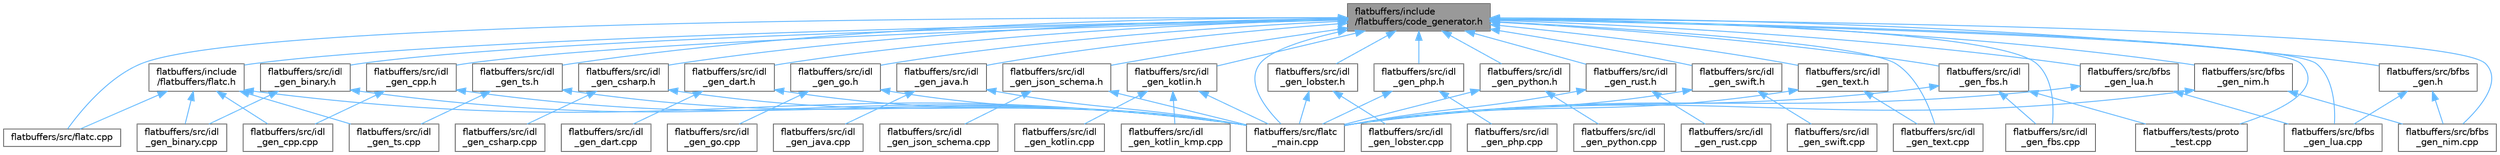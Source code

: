 digraph "flatbuffers/include/flatbuffers/code_generator.h"
{
 // LATEX_PDF_SIZE
  bgcolor="transparent";
  edge [fontname=Helvetica,fontsize=10,labelfontname=Helvetica,labelfontsize=10];
  node [fontname=Helvetica,fontsize=10,shape=box,height=0.2,width=0.4];
  Node1 [id="Node000001",label="flatbuffers/include\l/flatbuffers/code_generator.h",height=0.2,width=0.4,color="gray40", fillcolor="grey60", style="filled", fontcolor="black",tooltip=" "];
  Node1 -> Node2 [id="edge73_Node000001_Node000002",dir="back",color="steelblue1",style="solid",tooltip=" "];
  Node2 [id="Node000002",label="flatbuffers/include\l/flatbuffers/flatc.h",height=0.2,width=0.4,color="grey40", fillcolor="white", style="filled",URL="$flatc_8h.html",tooltip=" "];
  Node2 -> Node3 [id="edge74_Node000002_Node000003",dir="back",color="steelblue1",style="solid",tooltip=" "];
  Node3 [id="Node000003",label="flatbuffers/src/flatc.cpp",height=0.2,width=0.4,color="grey40", fillcolor="white", style="filled",URL="$flatc_8cpp.html",tooltip=" "];
  Node2 -> Node4 [id="edge75_Node000002_Node000004",dir="back",color="steelblue1",style="solid",tooltip=" "];
  Node4 [id="Node000004",label="flatbuffers/src/flatc\l_main.cpp",height=0.2,width=0.4,color="grey40", fillcolor="white", style="filled",URL="$flatc__main_8cpp.html",tooltip=" "];
  Node2 -> Node5 [id="edge76_Node000002_Node000005",dir="back",color="steelblue1",style="solid",tooltip=" "];
  Node5 [id="Node000005",label="flatbuffers/src/idl\l_gen_binary.cpp",height=0.2,width=0.4,color="grey40", fillcolor="white", style="filled",URL="$idl__gen__binary_8cpp.html",tooltip=" "];
  Node2 -> Node6 [id="edge77_Node000002_Node000006",dir="back",color="steelblue1",style="solid",tooltip=" "];
  Node6 [id="Node000006",label="flatbuffers/src/idl\l_gen_cpp.cpp",height=0.2,width=0.4,color="grey40", fillcolor="white", style="filled",URL="$idl__gen__cpp_8cpp.html",tooltip=" "];
  Node2 -> Node7 [id="edge78_Node000002_Node000007",dir="back",color="steelblue1",style="solid",tooltip=" "];
  Node7 [id="Node000007",label="flatbuffers/src/idl\l_gen_ts.cpp",height=0.2,width=0.4,color="grey40", fillcolor="white", style="filled",URL="$idl__gen__ts_8cpp.html",tooltip=" "];
  Node1 -> Node8 [id="edge79_Node000001_Node000008",dir="back",color="steelblue1",style="solid",tooltip=" "];
  Node8 [id="Node000008",label="flatbuffers/src/bfbs\l_gen.h",height=0.2,width=0.4,color="grey40", fillcolor="white", style="filled",URL="$bfbs__gen_8h.html",tooltip=" "];
  Node8 -> Node9 [id="edge80_Node000008_Node000009",dir="back",color="steelblue1",style="solid",tooltip=" "];
  Node9 [id="Node000009",label="flatbuffers/src/bfbs\l_gen_lua.cpp",height=0.2,width=0.4,color="grey40", fillcolor="white", style="filled",URL="$bfbs__gen__lua_8cpp.html",tooltip=" "];
  Node8 -> Node10 [id="edge81_Node000008_Node000010",dir="back",color="steelblue1",style="solid",tooltip=" "];
  Node10 [id="Node000010",label="flatbuffers/src/bfbs\l_gen_nim.cpp",height=0.2,width=0.4,color="grey40", fillcolor="white", style="filled",URL="$bfbs__gen__nim_8cpp.html",tooltip=" "];
  Node1 -> Node9 [id="edge82_Node000001_Node000009",dir="back",color="steelblue1",style="solid",tooltip=" "];
  Node1 -> Node11 [id="edge83_Node000001_Node000011",dir="back",color="steelblue1",style="solid",tooltip=" "];
  Node11 [id="Node000011",label="flatbuffers/src/bfbs\l_gen_lua.h",height=0.2,width=0.4,color="grey40", fillcolor="white", style="filled",URL="$bfbs__gen__lua_8h.html",tooltip=" "];
  Node11 -> Node9 [id="edge84_Node000011_Node000009",dir="back",color="steelblue1",style="solid",tooltip=" "];
  Node11 -> Node4 [id="edge85_Node000011_Node000004",dir="back",color="steelblue1",style="solid",tooltip=" "];
  Node1 -> Node10 [id="edge86_Node000001_Node000010",dir="back",color="steelblue1",style="solid",tooltip=" "];
  Node1 -> Node12 [id="edge87_Node000001_Node000012",dir="back",color="steelblue1",style="solid",tooltip=" "];
  Node12 [id="Node000012",label="flatbuffers/src/bfbs\l_gen_nim.h",height=0.2,width=0.4,color="grey40", fillcolor="white", style="filled",URL="$bfbs__gen__nim_8h.html",tooltip=" "];
  Node12 -> Node10 [id="edge88_Node000012_Node000010",dir="back",color="steelblue1",style="solid",tooltip=" "];
  Node12 -> Node4 [id="edge89_Node000012_Node000004",dir="back",color="steelblue1",style="solid",tooltip=" "];
  Node1 -> Node3 [id="edge90_Node000001_Node000003",dir="back",color="steelblue1",style="solid",tooltip=" "];
  Node1 -> Node4 [id="edge91_Node000001_Node000004",dir="back",color="steelblue1",style="solid",tooltip=" "];
  Node1 -> Node13 [id="edge92_Node000001_Node000013",dir="back",color="steelblue1",style="solid",tooltip=" "];
  Node13 [id="Node000013",label="flatbuffers/src/idl\l_gen_binary.h",height=0.2,width=0.4,color="grey40", fillcolor="white", style="filled",URL="$idl__gen__binary_8h.html",tooltip=" "];
  Node13 -> Node4 [id="edge93_Node000013_Node000004",dir="back",color="steelblue1",style="solid",tooltip=" "];
  Node13 -> Node5 [id="edge94_Node000013_Node000005",dir="back",color="steelblue1",style="solid",tooltip=" "];
  Node1 -> Node14 [id="edge95_Node000001_Node000014",dir="back",color="steelblue1",style="solid",tooltip=" "];
  Node14 [id="Node000014",label="flatbuffers/src/idl\l_gen_cpp.h",height=0.2,width=0.4,color="grey40", fillcolor="white", style="filled",URL="$idl__gen__cpp_8h.html",tooltip=" "];
  Node14 -> Node4 [id="edge96_Node000014_Node000004",dir="back",color="steelblue1",style="solid",tooltip=" "];
  Node14 -> Node6 [id="edge97_Node000014_Node000006",dir="back",color="steelblue1",style="solid",tooltip=" "];
  Node1 -> Node15 [id="edge98_Node000001_Node000015",dir="back",color="steelblue1",style="solid",tooltip=" "];
  Node15 [id="Node000015",label="flatbuffers/src/idl\l_gen_csharp.h",height=0.2,width=0.4,color="grey40", fillcolor="white", style="filled",URL="$idl__gen__csharp_8h.html",tooltip=" "];
  Node15 -> Node4 [id="edge99_Node000015_Node000004",dir="back",color="steelblue1",style="solid",tooltip=" "];
  Node15 -> Node16 [id="edge100_Node000015_Node000016",dir="back",color="steelblue1",style="solid",tooltip=" "];
  Node16 [id="Node000016",label="flatbuffers/src/idl\l_gen_csharp.cpp",height=0.2,width=0.4,color="grey40", fillcolor="white", style="filled",URL="$idl__gen__csharp_8cpp.html",tooltip=" "];
  Node1 -> Node17 [id="edge101_Node000001_Node000017",dir="back",color="steelblue1",style="solid",tooltip=" "];
  Node17 [id="Node000017",label="flatbuffers/src/idl\l_gen_dart.h",height=0.2,width=0.4,color="grey40", fillcolor="white", style="filled",URL="$idl__gen__dart_8h.html",tooltip=" "];
  Node17 -> Node4 [id="edge102_Node000017_Node000004",dir="back",color="steelblue1",style="solid",tooltip=" "];
  Node17 -> Node18 [id="edge103_Node000017_Node000018",dir="back",color="steelblue1",style="solid",tooltip=" "];
  Node18 [id="Node000018",label="flatbuffers/src/idl\l_gen_dart.cpp",height=0.2,width=0.4,color="grey40", fillcolor="white", style="filled",URL="$idl__gen__dart_8cpp.html",tooltip=" "];
  Node1 -> Node19 [id="edge104_Node000001_Node000019",dir="back",color="steelblue1",style="solid",tooltip=" "];
  Node19 [id="Node000019",label="flatbuffers/src/idl\l_gen_fbs.cpp",height=0.2,width=0.4,color="grey40", fillcolor="white", style="filled",URL="$idl__gen__fbs_8cpp.html",tooltip=" "];
  Node1 -> Node20 [id="edge105_Node000001_Node000020",dir="back",color="steelblue1",style="solid",tooltip=" "];
  Node20 [id="Node000020",label="flatbuffers/src/idl\l_gen_fbs.h",height=0.2,width=0.4,color="grey40", fillcolor="white", style="filled",URL="$idl__gen__fbs_8h.html",tooltip=" "];
  Node20 -> Node4 [id="edge106_Node000020_Node000004",dir="back",color="steelblue1",style="solid",tooltip=" "];
  Node20 -> Node19 [id="edge107_Node000020_Node000019",dir="back",color="steelblue1",style="solid",tooltip=" "];
  Node20 -> Node21 [id="edge108_Node000020_Node000021",dir="back",color="steelblue1",style="solid",tooltip=" "];
  Node21 [id="Node000021",label="flatbuffers/tests/proto\l_test.cpp",height=0.2,width=0.4,color="grey40", fillcolor="white", style="filled",URL="$proto__test_8cpp.html",tooltip=" "];
  Node1 -> Node22 [id="edge109_Node000001_Node000022",dir="back",color="steelblue1",style="solid",tooltip=" "];
  Node22 [id="Node000022",label="flatbuffers/src/idl\l_gen_go.h",height=0.2,width=0.4,color="grey40", fillcolor="white", style="filled",URL="$idl__gen__go_8h.html",tooltip=" "];
  Node22 -> Node4 [id="edge110_Node000022_Node000004",dir="back",color="steelblue1",style="solid",tooltip=" "];
  Node22 -> Node23 [id="edge111_Node000022_Node000023",dir="back",color="steelblue1",style="solid",tooltip=" "];
  Node23 [id="Node000023",label="flatbuffers/src/idl\l_gen_go.cpp",height=0.2,width=0.4,color="grey40", fillcolor="white", style="filled",URL="$idl__gen__go_8cpp.html",tooltip=" "];
  Node1 -> Node24 [id="edge112_Node000001_Node000024",dir="back",color="steelblue1",style="solid",tooltip=" "];
  Node24 [id="Node000024",label="flatbuffers/src/idl\l_gen_java.h",height=0.2,width=0.4,color="grey40", fillcolor="white", style="filled",URL="$idl__gen__java_8h.html",tooltip=" "];
  Node24 -> Node4 [id="edge113_Node000024_Node000004",dir="back",color="steelblue1",style="solid",tooltip=" "];
  Node24 -> Node25 [id="edge114_Node000024_Node000025",dir="back",color="steelblue1",style="solid",tooltip=" "];
  Node25 [id="Node000025",label="flatbuffers/src/idl\l_gen_java.cpp",height=0.2,width=0.4,color="grey40", fillcolor="white", style="filled",URL="$idl__gen__java_8cpp.html",tooltip=" "];
  Node1 -> Node26 [id="edge115_Node000001_Node000026",dir="back",color="steelblue1",style="solid",tooltip=" "];
  Node26 [id="Node000026",label="flatbuffers/src/idl\l_gen_json_schema.h",height=0.2,width=0.4,color="grey40", fillcolor="white", style="filled",URL="$idl__gen__json__schema_8h.html",tooltip=" "];
  Node26 -> Node4 [id="edge116_Node000026_Node000004",dir="back",color="steelblue1",style="solid",tooltip=" "];
  Node26 -> Node27 [id="edge117_Node000026_Node000027",dir="back",color="steelblue1",style="solid",tooltip=" "];
  Node27 [id="Node000027",label="flatbuffers/src/idl\l_gen_json_schema.cpp",height=0.2,width=0.4,color="grey40", fillcolor="white", style="filled",URL="$idl__gen__json__schema_8cpp.html",tooltip=" "];
  Node1 -> Node28 [id="edge118_Node000001_Node000028",dir="back",color="steelblue1",style="solid",tooltip=" "];
  Node28 [id="Node000028",label="flatbuffers/src/idl\l_gen_kotlin.h",height=0.2,width=0.4,color="grey40", fillcolor="white", style="filled",URL="$idl__gen__kotlin_8h.html",tooltip=" "];
  Node28 -> Node4 [id="edge119_Node000028_Node000004",dir="back",color="steelblue1",style="solid",tooltip=" "];
  Node28 -> Node29 [id="edge120_Node000028_Node000029",dir="back",color="steelblue1",style="solid",tooltip=" "];
  Node29 [id="Node000029",label="flatbuffers/src/idl\l_gen_kotlin.cpp",height=0.2,width=0.4,color="grey40", fillcolor="white", style="filled",URL="$idl__gen__kotlin_8cpp.html",tooltip=" "];
  Node28 -> Node30 [id="edge121_Node000028_Node000030",dir="back",color="steelblue1",style="solid",tooltip=" "];
  Node30 [id="Node000030",label="flatbuffers/src/idl\l_gen_kotlin_kmp.cpp",height=0.2,width=0.4,color="grey40", fillcolor="white", style="filled",URL="$idl__gen__kotlin__kmp_8cpp.html",tooltip=" "];
  Node1 -> Node31 [id="edge122_Node000001_Node000031",dir="back",color="steelblue1",style="solid",tooltip=" "];
  Node31 [id="Node000031",label="flatbuffers/src/idl\l_gen_lobster.h",height=0.2,width=0.4,color="grey40", fillcolor="white", style="filled",URL="$idl__gen__lobster_8h.html",tooltip=" "];
  Node31 -> Node4 [id="edge123_Node000031_Node000004",dir="back",color="steelblue1",style="solid",tooltip=" "];
  Node31 -> Node32 [id="edge124_Node000031_Node000032",dir="back",color="steelblue1",style="solid",tooltip=" "];
  Node32 [id="Node000032",label="flatbuffers/src/idl\l_gen_lobster.cpp",height=0.2,width=0.4,color="grey40", fillcolor="white", style="filled",URL="$idl__gen__lobster_8cpp.html",tooltip=" "];
  Node1 -> Node33 [id="edge125_Node000001_Node000033",dir="back",color="steelblue1",style="solid",tooltip=" "];
  Node33 [id="Node000033",label="flatbuffers/src/idl\l_gen_php.h",height=0.2,width=0.4,color="grey40", fillcolor="white", style="filled",URL="$idl__gen__php_8h.html",tooltip=" "];
  Node33 -> Node4 [id="edge126_Node000033_Node000004",dir="back",color="steelblue1",style="solid",tooltip=" "];
  Node33 -> Node34 [id="edge127_Node000033_Node000034",dir="back",color="steelblue1",style="solid",tooltip=" "];
  Node34 [id="Node000034",label="flatbuffers/src/idl\l_gen_php.cpp",height=0.2,width=0.4,color="grey40", fillcolor="white", style="filled",URL="$idl__gen__php_8cpp.html",tooltip=" "];
  Node1 -> Node35 [id="edge128_Node000001_Node000035",dir="back",color="steelblue1",style="solid",tooltip=" "];
  Node35 [id="Node000035",label="flatbuffers/src/idl\l_gen_python.h",height=0.2,width=0.4,color="grey40", fillcolor="white", style="filled",URL="$idl__gen__python_8h.html",tooltip=" "];
  Node35 -> Node4 [id="edge129_Node000035_Node000004",dir="back",color="steelblue1",style="solid",tooltip=" "];
  Node35 -> Node36 [id="edge130_Node000035_Node000036",dir="back",color="steelblue1",style="solid",tooltip=" "];
  Node36 [id="Node000036",label="flatbuffers/src/idl\l_gen_python.cpp",height=0.2,width=0.4,color="grey40", fillcolor="white", style="filled",URL="$idl__gen__python_8cpp.html",tooltip=" "];
  Node1 -> Node37 [id="edge131_Node000001_Node000037",dir="back",color="steelblue1",style="solid",tooltip=" "];
  Node37 [id="Node000037",label="flatbuffers/src/idl\l_gen_rust.h",height=0.2,width=0.4,color="grey40", fillcolor="white", style="filled",URL="$idl__gen__rust_8h.html",tooltip=" "];
  Node37 -> Node4 [id="edge132_Node000037_Node000004",dir="back",color="steelblue1",style="solid",tooltip=" "];
  Node37 -> Node38 [id="edge133_Node000037_Node000038",dir="back",color="steelblue1",style="solid",tooltip=" "];
  Node38 [id="Node000038",label="flatbuffers/src/idl\l_gen_rust.cpp",height=0.2,width=0.4,color="grey40", fillcolor="white", style="filled",URL="$idl__gen__rust_8cpp.html",tooltip=" "];
  Node1 -> Node39 [id="edge134_Node000001_Node000039",dir="back",color="steelblue1",style="solid",tooltip=" "];
  Node39 [id="Node000039",label="flatbuffers/src/idl\l_gen_swift.h",height=0.2,width=0.4,color="grey40", fillcolor="white", style="filled",URL="$idl__gen__swift_8h.html",tooltip=" "];
  Node39 -> Node4 [id="edge135_Node000039_Node000004",dir="back",color="steelblue1",style="solid",tooltip=" "];
  Node39 -> Node40 [id="edge136_Node000039_Node000040",dir="back",color="steelblue1",style="solid",tooltip=" "];
  Node40 [id="Node000040",label="flatbuffers/src/idl\l_gen_swift.cpp",height=0.2,width=0.4,color="grey40", fillcolor="white", style="filled",URL="$idl__gen__swift_8cpp.html",tooltip=" "];
  Node1 -> Node41 [id="edge137_Node000001_Node000041",dir="back",color="steelblue1",style="solid",tooltip=" "];
  Node41 [id="Node000041",label="flatbuffers/src/idl\l_gen_text.cpp",height=0.2,width=0.4,color="grey40", fillcolor="white", style="filled",URL="$idl__gen__text_8cpp.html",tooltip=" "];
  Node1 -> Node42 [id="edge138_Node000001_Node000042",dir="back",color="steelblue1",style="solid",tooltip=" "];
  Node42 [id="Node000042",label="flatbuffers/src/idl\l_gen_text.h",height=0.2,width=0.4,color="grey40", fillcolor="white", style="filled",URL="$idl__gen__text_8h.html",tooltip=" "];
  Node42 -> Node4 [id="edge139_Node000042_Node000004",dir="back",color="steelblue1",style="solid",tooltip=" "];
  Node42 -> Node41 [id="edge140_Node000042_Node000041",dir="back",color="steelblue1",style="solid",tooltip=" "];
  Node1 -> Node43 [id="edge141_Node000001_Node000043",dir="back",color="steelblue1",style="solid",tooltip=" "];
  Node43 [id="Node000043",label="flatbuffers/src/idl\l_gen_ts.h",height=0.2,width=0.4,color="grey40", fillcolor="white", style="filled",URL="$idl__gen__ts_8h.html",tooltip=" "];
  Node43 -> Node4 [id="edge142_Node000043_Node000004",dir="back",color="steelblue1",style="solid",tooltip=" "];
  Node43 -> Node7 [id="edge143_Node000043_Node000007",dir="back",color="steelblue1",style="solid",tooltip=" "];
  Node1 -> Node21 [id="edge144_Node000001_Node000021",dir="back",color="steelblue1",style="solid",tooltip=" "];
}
